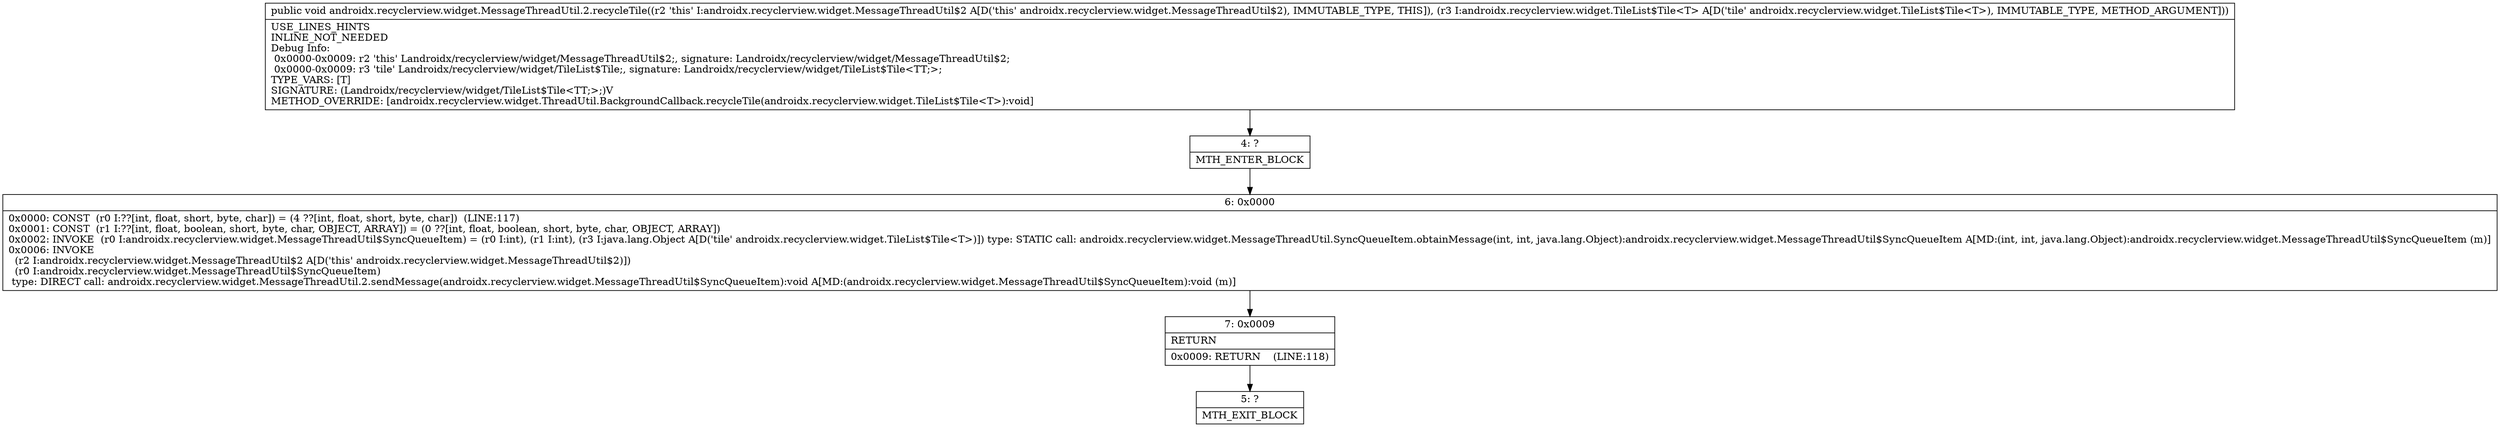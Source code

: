 digraph "CFG forandroidx.recyclerview.widget.MessageThreadUtil.2.recycleTile(Landroidx\/recyclerview\/widget\/TileList$Tile;)V" {
Node_4 [shape=record,label="{4\:\ ?|MTH_ENTER_BLOCK\l}"];
Node_6 [shape=record,label="{6\:\ 0x0000|0x0000: CONST  (r0 I:??[int, float, short, byte, char]) = (4 ??[int, float, short, byte, char])  (LINE:117)\l0x0001: CONST  (r1 I:??[int, float, boolean, short, byte, char, OBJECT, ARRAY]) = (0 ??[int, float, boolean, short, byte, char, OBJECT, ARRAY]) \l0x0002: INVOKE  (r0 I:androidx.recyclerview.widget.MessageThreadUtil$SyncQueueItem) = (r0 I:int), (r1 I:int), (r3 I:java.lang.Object A[D('tile' androidx.recyclerview.widget.TileList$Tile\<T\>)]) type: STATIC call: androidx.recyclerview.widget.MessageThreadUtil.SyncQueueItem.obtainMessage(int, int, java.lang.Object):androidx.recyclerview.widget.MessageThreadUtil$SyncQueueItem A[MD:(int, int, java.lang.Object):androidx.recyclerview.widget.MessageThreadUtil$SyncQueueItem (m)]\l0x0006: INVOKE  \l  (r2 I:androidx.recyclerview.widget.MessageThreadUtil$2 A[D('this' androidx.recyclerview.widget.MessageThreadUtil$2)])\l  (r0 I:androidx.recyclerview.widget.MessageThreadUtil$SyncQueueItem)\l type: DIRECT call: androidx.recyclerview.widget.MessageThreadUtil.2.sendMessage(androidx.recyclerview.widget.MessageThreadUtil$SyncQueueItem):void A[MD:(androidx.recyclerview.widget.MessageThreadUtil$SyncQueueItem):void (m)]\l}"];
Node_7 [shape=record,label="{7\:\ 0x0009|RETURN\l|0x0009: RETURN    (LINE:118)\l}"];
Node_5 [shape=record,label="{5\:\ ?|MTH_EXIT_BLOCK\l}"];
MethodNode[shape=record,label="{public void androidx.recyclerview.widget.MessageThreadUtil.2.recycleTile((r2 'this' I:androidx.recyclerview.widget.MessageThreadUtil$2 A[D('this' androidx.recyclerview.widget.MessageThreadUtil$2), IMMUTABLE_TYPE, THIS]), (r3 I:androidx.recyclerview.widget.TileList$Tile\<T\> A[D('tile' androidx.recyclerview.widget.TileList$Tile\<T\>), IMMUTABLE_TYPE, METHOD_ARGUMENT]))  | USE_LINES_HINTS\lINLINE_NOT_NEEDED\lDebug Info:\l  0x0000\-0x0009: r2 'this' Landroidx\/recyclerview\/widget\/MessageThreadUtil$2;, signature: Landroidx\/recyclerview\/widget\/MessageThreadUtil$2;\l  0x0000\-0x0009: r3 'tile' Landroidx\/recyclerview\/widget\/TileList$Tile;, signature: Landroidx\/recyclerview\/widget\/TileList$Tile\<TT;\>;\lTYPE_VARS: [T]\lSIGNATURE: (Landroidx\/recyclerview\/widget\/TileList$Tile\<TT;\>;)V\lMETHOD_OVERRIDE: [androidx.recyclerview.widget.ThreadUtil.BackgroundCallback.recycleTile(androidx.recyclerview.widget.TileList$Tile\<T\>):void]\l}"];
MethodNode -> Node_4;Node_4 -> Node_6;
Node_6 -> Node_7;
Node_7 -> Node_5;
}

